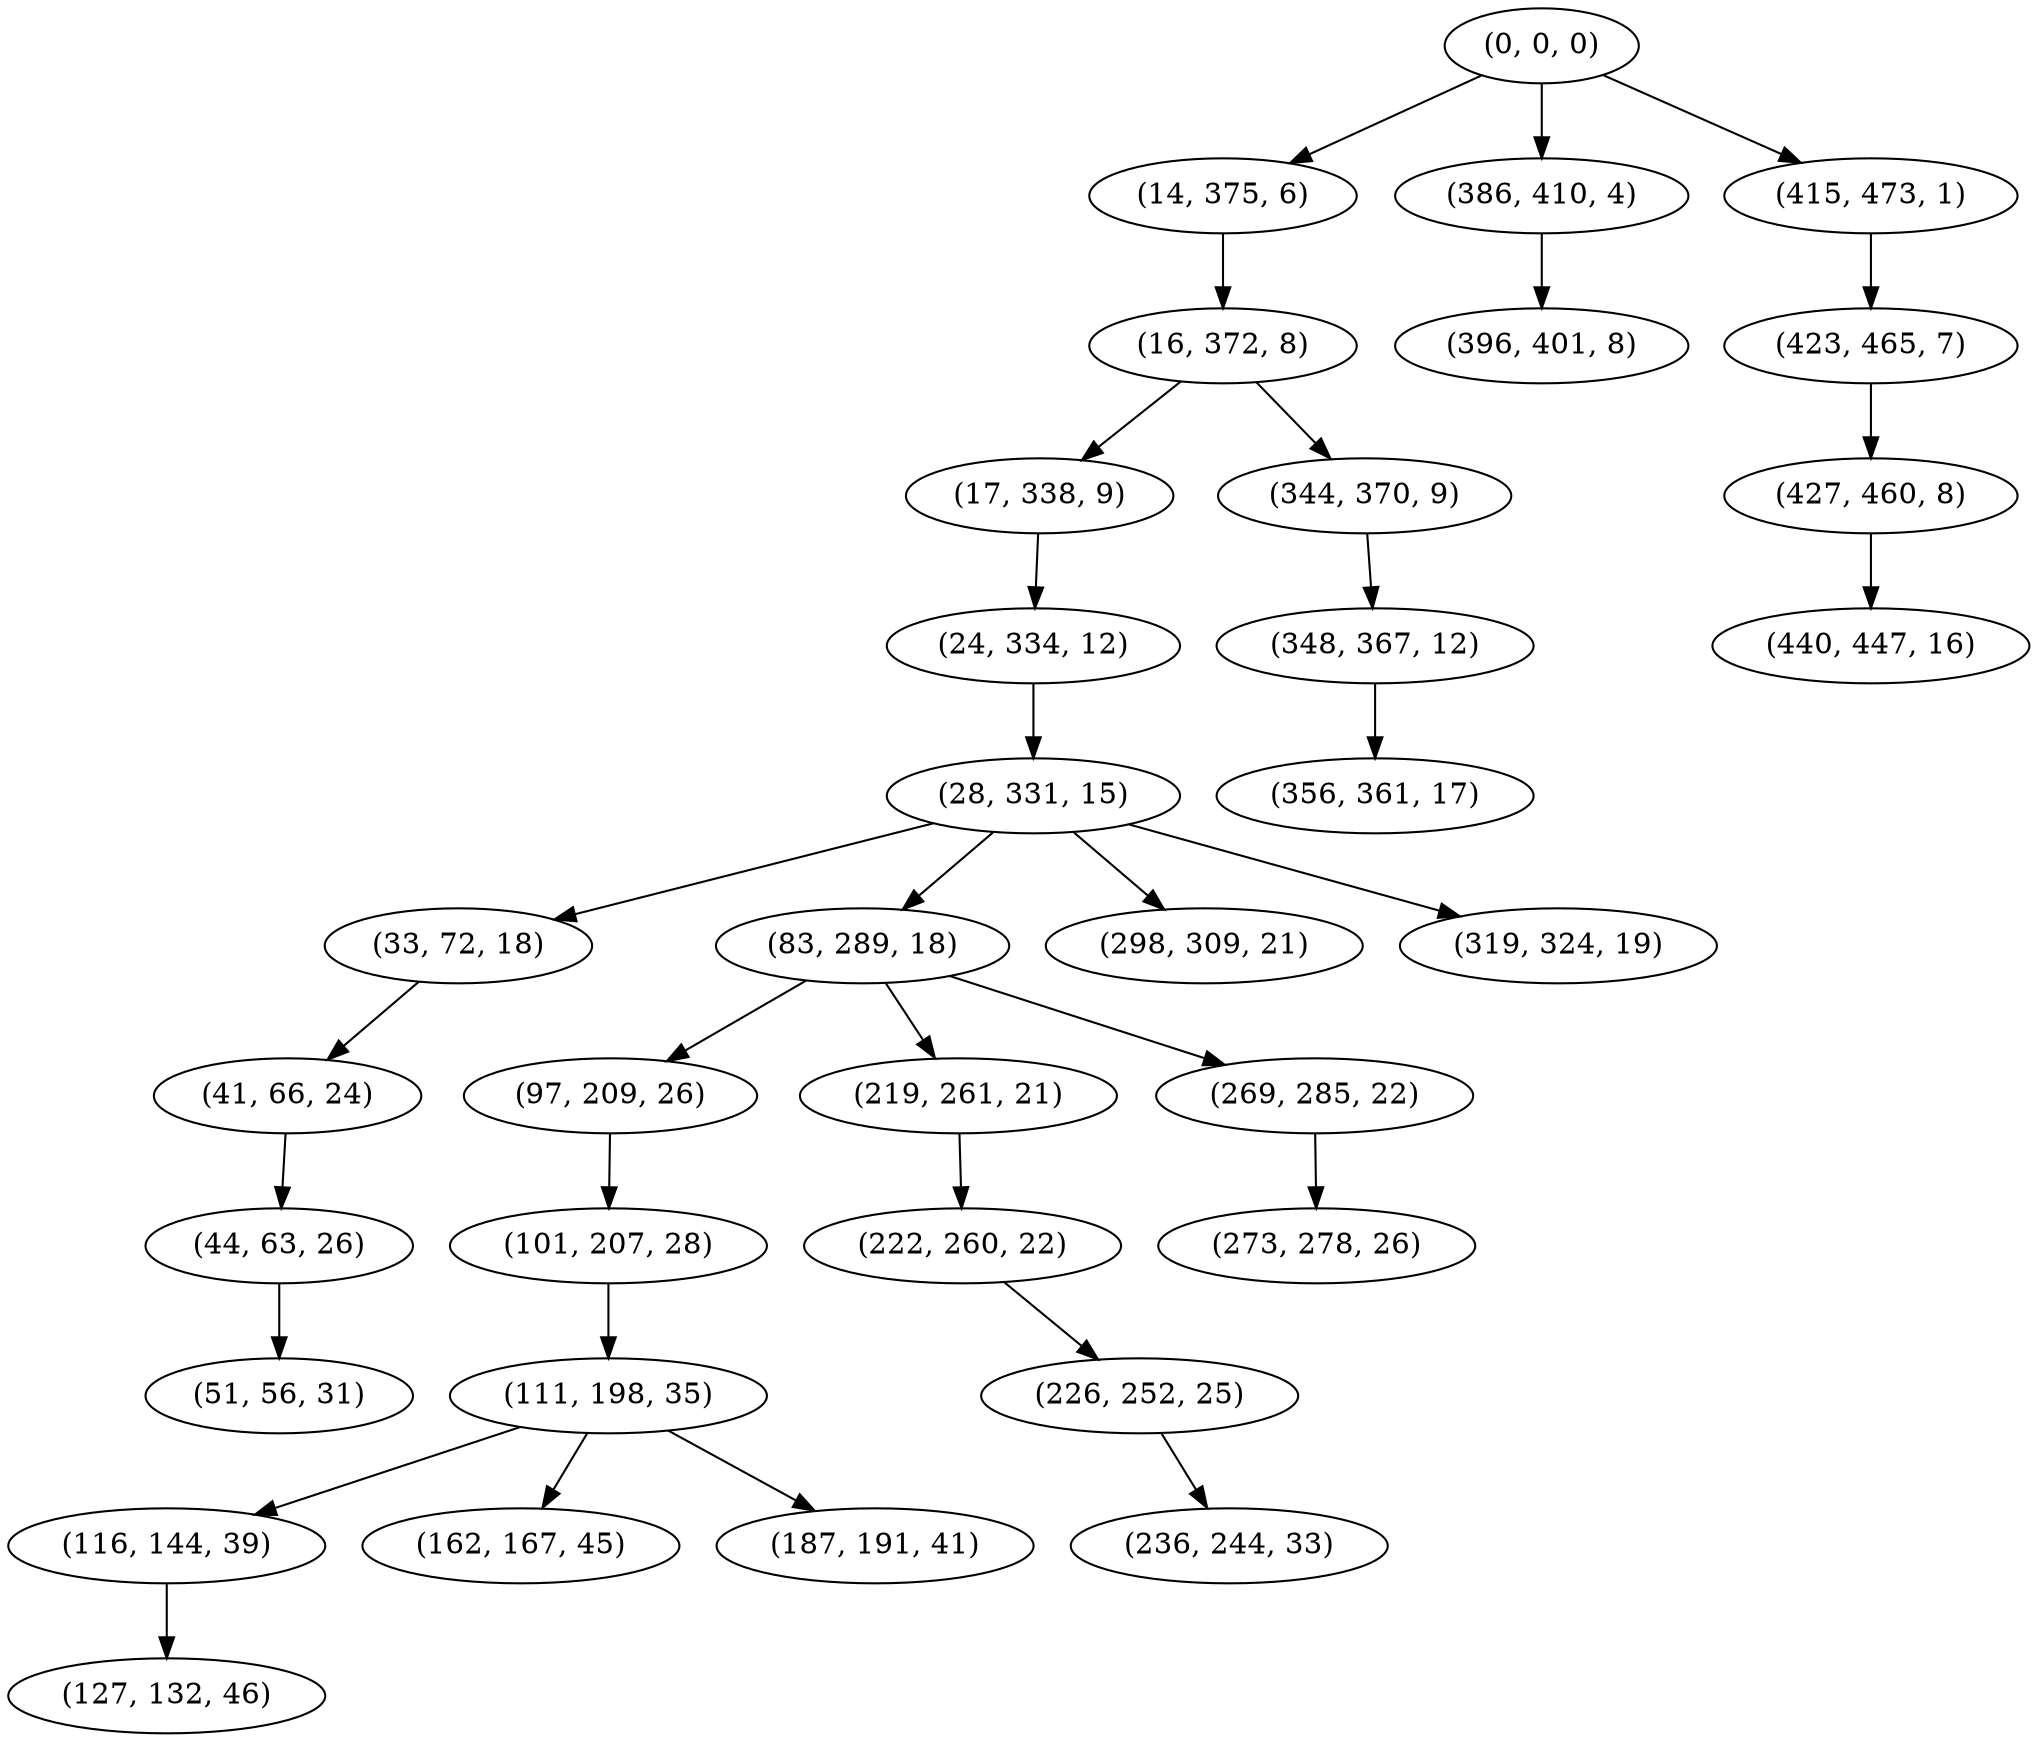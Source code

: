 digraph tree {
    "(0, 0, 0)";
    "(14, 375, 6)";
    "(16, 372, 8)";
    "(17, 338, 9)";
    "(24, 334, 12)";
    "(28, 331, 15)";
    "(33, 72, 18)";
    "(41, 66, 24)";
    "(44, 63, 26)";
    "(51, 56, 31)";
    "(83, 289, 18)";
    "(97, 209, 26)";
    "(101, 207, 28)";
    "(111, 198, 35)";
    "(116, 144, 39)";
    "(127, 132, 46)";
    "(162, 167, 45)";
    "(187, 191, 41)";
    "(219, 261, 21)";
    "(222, 260, 22)";
    "(226, 252, 25)";
    "(236, 244, 33)";
    "(269, 285, 22)";
    "(273, 278, 26)";
    "(298, 309, 21)";
    "(319, 324, 19)";
    "(344, 370, 9)";
    "(348, 367, 12)";
    "(356, 361, 17)";
    "(386, 410, 4)";
    "(396, 401, 8)";
    "(415, 473, 1)";
    "(423, 465, 7)";
    "(427, 460, 8)";
    "(440, 447, 16)";
    "(0, 0, 0)" -> "(14, 375, 6)";
    "(0, 0, 0)" -> "(386, 410, 4)";
    "(0, 0, 0)" -> "(415, 473, 1)";
    "(14, 375, 6)" -> "(16, 372, 8)";
    "(16, 372, 8)" -> "(17, 338, 9)";
    "(16, 372, 8)" -> "(344, 370, 9)";
    "(17, 338, 9)" -> "(24, 334, 12)";
    "(24, 334, 12)" -> "(28, 331, 15)";
    "(28, 331, 15)" -> "(33, 72, 18)";
    "(28, 331, 15)" -> "(83, 289, 18)";
    "(28, 331, 15)" -> "(298, 309, 21)";
    "(28, 331, 15)" -> "(319, 324, 19)";
    "(33, 72, 18)" -> "(41, 66, 24)";
    "(41, 66, 24)" -> "(44, 63, 26)";
    "(44, 63, 26)" -> "(51, 56, 31)";
    "(83, 289, 18)" -> "(97, 209, 26)";
    "(83, 289, 18)" -> "(219, 261, 21)";
    "(83, 289, 18)" -> "(269, 285, 22)";
    "(97, 209, 26)" -> "(101, 207, 28)";
    "(101, 207, 28)" -> "(111, 198, 35)";
    "(111, 198, 35)" -> "(116, 144, 39)";
    "(111, 198, 35)" -> "(162, 167, 45)";
    "(111, 198, 35)" -> "(187, 191, 41)";
    "(116, 144, 39)" -> "(127, 132, 46)";
    "(219, 261, 21)" -> "(222, 260, 22)";
    "(222, 260, 22)" -> "(226, 252, 25)";
    "(226, 252, 25)" -> "(236, 244, 33)";
    "(269, 285, 22)" -> "(273, 278, 26)";
    "(344, 370, 9)" -> "(348, 367, 12)";
    "(348, 367, 12)" -> "(356, 361, 17)";
    "(386, 410, 4)" -> "(396, 401, 8)";
    "(415, 473, 1)" -> "(423, 465, 7)";
    "(423, 465, 7)" -> "(427, 460, 8)";
    "(427, 460, 8)" -> "(440, 447, 16)";
}
